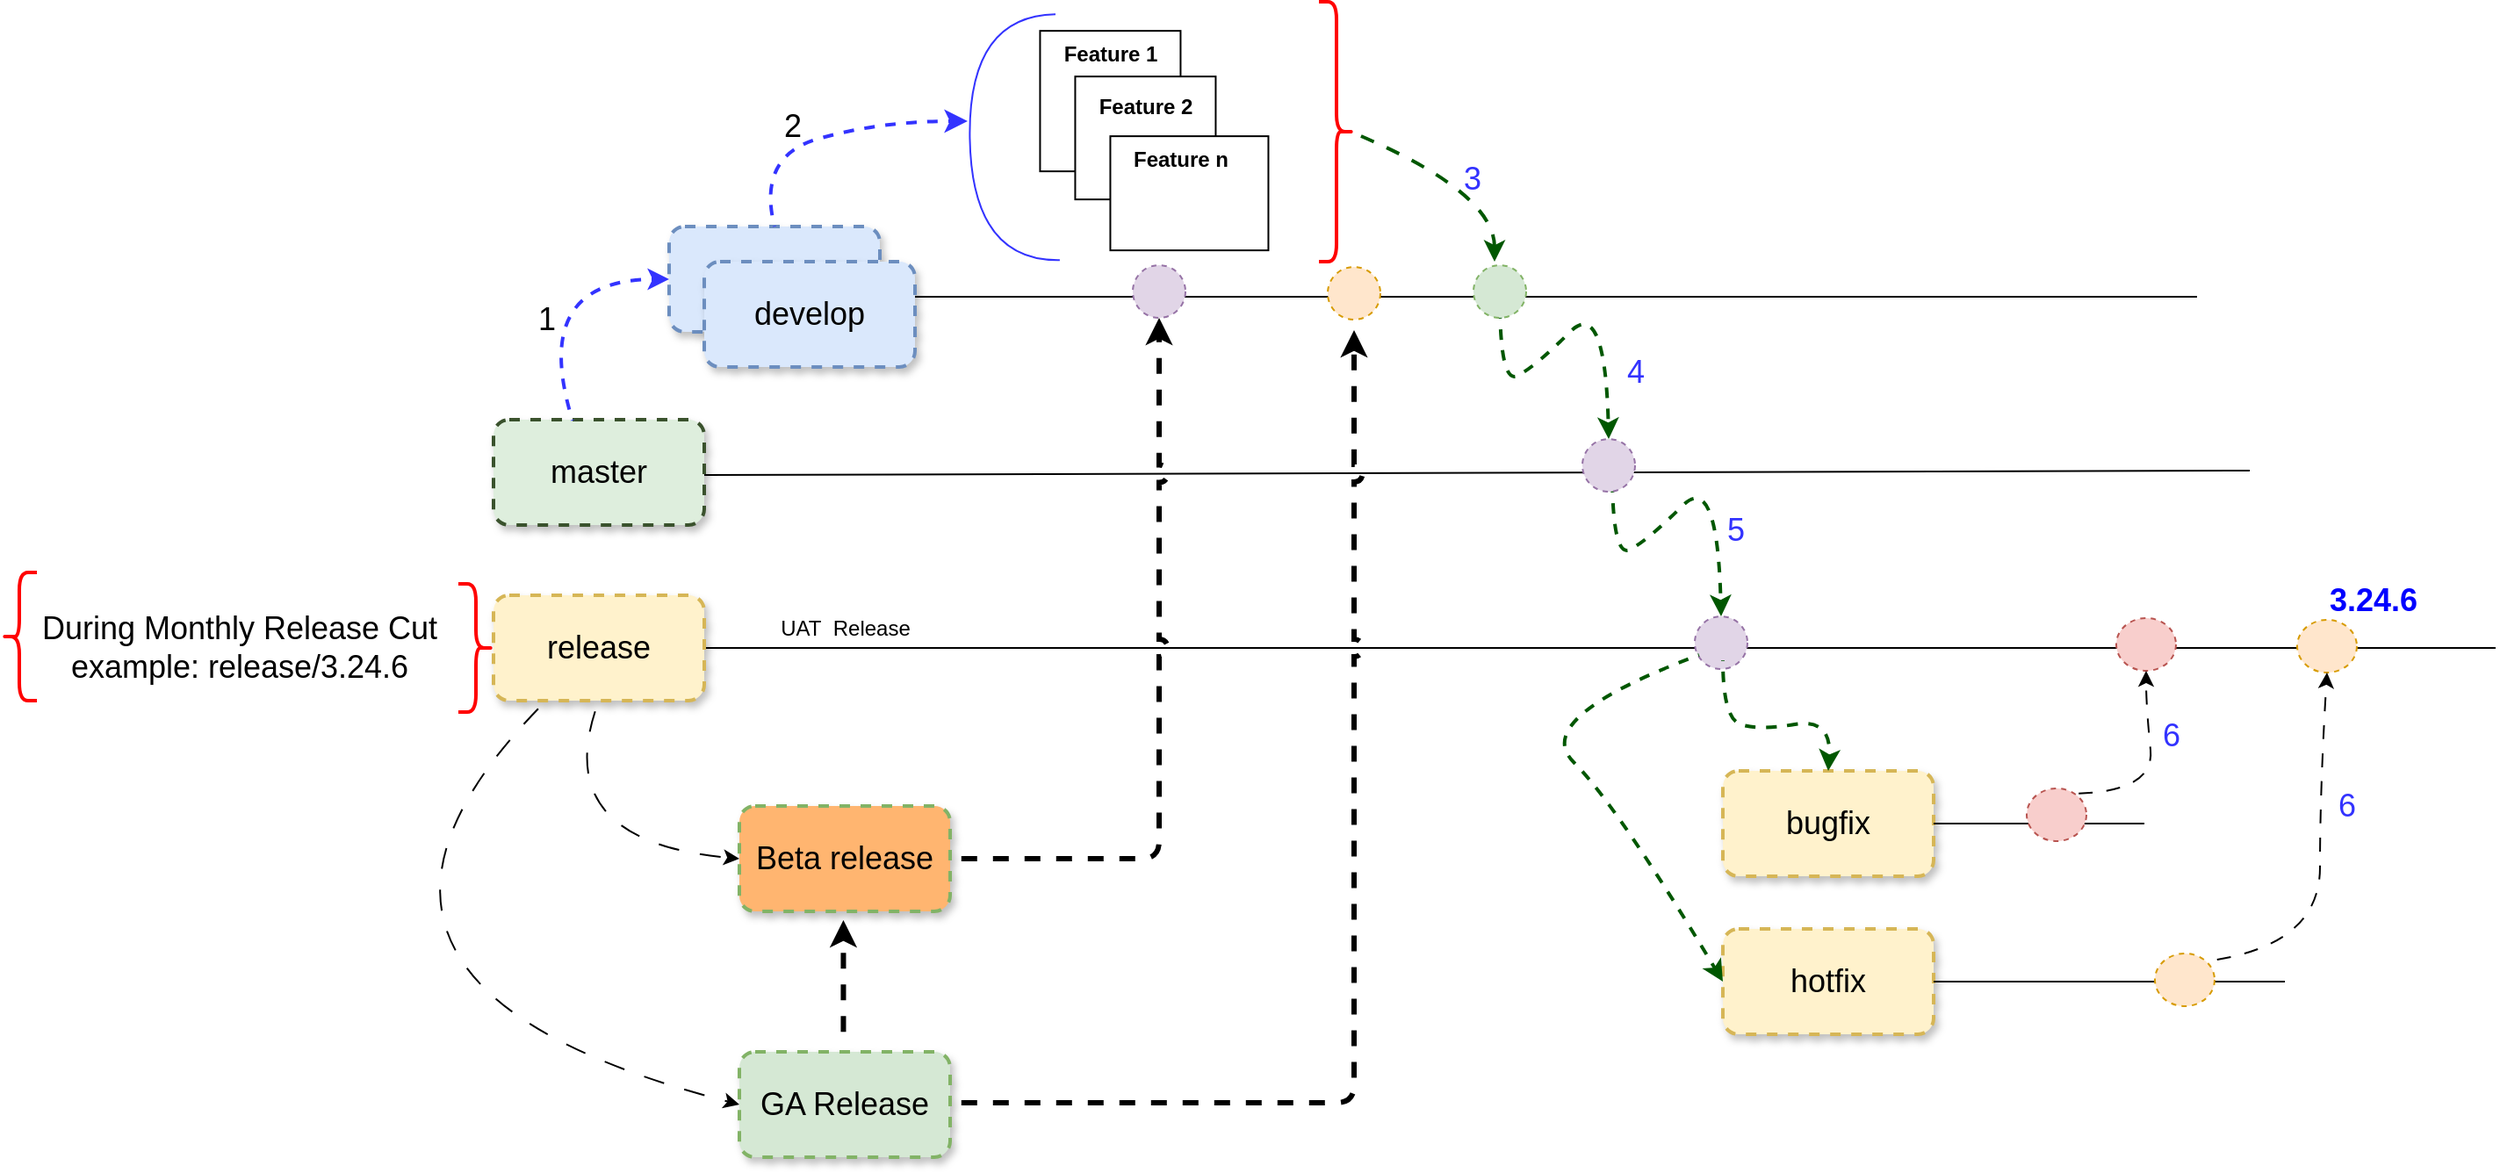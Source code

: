 <mxfile version="23.1.4" type="github">
  <diagram name="Page-1" id="rk_29sPEm_ESSDSYEcgJ">
    <mxGraphModel dx="1942" dy="875" grid="1" gridSize="10" guides="1" tooltips="1" connect="1" arrows="1" fold="1" page="0" pageScale="1" pageWidth="827" pageHeight="1169" math="0" shadow="0">
      <root>
        <mxCell id="0" />
        <mxCell id="1" parent="0" />
        <mxCell id="T65hzh6V71PTy8kjOZoc-1" value="&lt;font style=&quot;font-size: 18px;&quot;&gt;master&lt;/font&gt;" style="rounded=1;whiteSpace=wrap;html=1;fillColor=#deeedd;strokeColor=#3A522D;glass=0;shadow=1;dashed=1;strokeWidth=2;autosize=0;comic=0;" parent="1" vertex="1">
          <mxGeometry x="100" y="250" width="120" height="60" as="geometry" />
        </mxCell>
        <mxCell id="T65hzh6V71PTy8kjOZoc-2" value="&lt;font style=&quot;font-size: 18px;&quot;&gt;develop&lt;/font&gt;" style="rounded=1;whiteSpace=wrap;html=1;fillColor=#dae8fc;strokeColor=#6c8ebf;glass=0;shadow=1;dashed=1;strokeWidth=2;autosize=0;comic=0;" parent="1" vertex="1">
          <mxGeometry x="200" y="140" width="120" height="60" as="geometry" />
        </mxCell>
        <mxCell id="T65hzh6V71PTy8kjOZoc-3" value="" style="endArrow=none;html=1;rounded=0;" parent="1" edge="1">
          <mxGeometry width="50" height="50" relative="1" as="geometry">
            <mxPoint x="220" y="281.5" as="sourcePoint" />
            <mxPoint x="1100" y="279" as="targetPoint" />
          </mxGeometry>
        </mxCell>
        <mxCell id="T65hzh6V71PTy8kjOZoc-4" value="" style="curved=1;endArrow=classic;html=1;rounded=0;exitX=0.375;exitY=0.008;exitDx=0;exitDy=0;exitPerimeter=0;entryX=0;entryY=0.5;entryDx=0;entryDy=0;strokeColor=#3333FF;strokeWidth=2;dashed=1;flowAnimation=1;" parent="1" source="T65hzh6V71PTy8kjOZoc-1" target="T65hzh6V71PTy8kjOZoc-2" edge="1">
          <mxGeometry width="50" height="50" relative="1" as="geometry">
            <mxPoint x="220" y="230" as="sourcePoint" />
            <mxPoint x="270" y="180" as="targetPoint" />
            <Array as="points">
              <mxPoint x="120" y="170" />
            </Array>
          </mxGeometry>
        </mxCell>
        <mxCell id="T65hzh6V71PTy8kjOZoc-5" value="" style="curved=1;endArrow=classic;html=1;rounded=0;dashed=1;endSize=7;strokeWidth=2;strokeColor=#3333FF;exitX=0.5;exitY=0;exitDx=0;exitDy=0;flowAnimation=1;" parent="1" source="T65hzh6V71PTy8kjOZoc-2" edge="1">
          <mxGeometry width="50" height="50" relative="1" as="geometry">
            <mxPoint x="320" y="130" as="sourcePoint" />
            <mxPoint x="370" y="80" as="targetPoint" />
            <Array as="points">
              <mxPoint x="250" y="100" />
              <mxPoint x="320" y="80" />
            </Array>
          </mxGeometry>
        </mxCell>
        <mxCell id="T65hzh6V71PTy8kjOZoc-18" value="" style="group;rounded=0;glass=0;fillColor=none;" parent="1" vertex="1" connectable="0">
          <mxGeometry x="370.002" y="19.144" width="171.218" height="140.851" as="geometry" />
        </mxCell>
        <mxCell id="T65hzh6V71PTy8kjOZoc-12" value="" style="shape=requiredInterface;html=1;verticalLabelPosition=bottom;sketch=0;rotation=-181;strokeColor=#3333FF;" parent="T65hzh6V71PTy8kjOZoc-18" vertex="1">
          <mxGeometry x="1.218" y="0.426" width="50" height="140" as="geometry" />
        </mxCell>
        <mxCell id="T65hzh6V71PTy8kjOZoc-16" value="" style="group" parent="T65hzh6V71PTy8kjOZoc-18" vertex="1" connectable="0">
          <mxGeometry x="41.218" y="9.426" width="130" height="125" as="geometry" />
        </mxCell>
        <mxCell id="T65hzh6V71PTy8kjOZoc-6" value="" style="whiteSpace=wrap;html=1;aspect=fixed;rounded=0;" parent="T65hzh6V71PTy8kjOZoc-16" vertex="1">
          <mxGeometry width="80" height="80" as="geometry" />
        </mxCell>
        <mxCell id="T65hzh6V71PTy8kjOZoc-9" value="Feature 1" style="text;align=center;fontStyle=1;verticalAlign=middle;spacingLeft=3;spacingRight=3;strokeColor=none;rotatable=0;points=[[0,0.5],[1,0.5]];portConstraint=eastwest;html=1;" parent="T65hzh6V71PTy8kjOZoc-16" vertex="1">
          <mxGeometry width="80" height="26" as="geometry" />
        </mxCell>
        <mxCell id="T65hzh6V71PTy8kjOZoc-14" value="" style="group" parent="T65hzh6V71PTy8kjOZoc-16" vertex="1" connectable="0">
          <mxGeometry x="20" y="26" width="80" height="70" as="geometry" />
        </mxCell>
        <mxCell id="T65hzh6V71PTy8kjOZoc-7" value="" style="rounded=0;whiteSpace=wrap;html=1;" parent="T65hzh6V71PTy8kjOZoc-14" vertex="1">
          <mxGeometry width="80" height="70" as="geometry" />
        </mxCell>
        <mxCell id="T65hzh6V71PTy8kjOZoc-10" value="Feature 2" style="text;align=center;fontStyle=1;verticalAlign=middle;spacingLeft=3;spacingRight=3;strokeColor=none;rotatable=0;points=[[0,0.5],[1,0.5]];portConstraint=eastwest;html=1;" parent="T65hzh6V71PTy8kjOZoc-14" vertex="1">
          <mxGeometry y="4" width="80" height="26" as="geometry" />
        </mxCell>
        <mxCell id="T65hzh6V71PTy8kjOZoc-15" value="" style="group" parent="T65hzh6V71PTy8kjOZoc-16" vertex="1" connectable="0">
          <mxGeometry x="40" y="60" width="90" height="65" as="geometry" />
        </mxCell>
        <mxCell id="T65hzh6V71PTy8kjOZoc-8" value="" style="rounded=0;whiteSpace=wrap;html=1;" parent="T65hzh6V71PTy8kjOZoc-15" vertex="1">
          <mxGeometry width="90" height="65" as="geometry" />
        </mxCell>
        <mxCell id="T65hzh6V71PTy8kjOZoc-11" value="Feature n" style="text;align=center;fontStyle=1;verticalAlign=middle;spacingLeft=3;spacingRight=3;strokeColor=none;rotatable=0;points=[[0,0.5],[1,0.5]];portConstraint=eastwest;html=1;" parent="T65hzh6V71PTy8kjOZoc-15" vertex="1">
          <mxGeometry width="80" height="26" as="geometry" />
        </mxCell>
        <mxCell id="T65hzh6V71PTy8kjOZoc-19" value="" style="endArrow=none;html=1;rounded=0;" parent="1" edge="1">
          <mxGeometry width="50" height="50" relative="1" as="geometry">
            <mxPoint x="320" y="180" as="sourcePoint" />
            <mxPoint x="1070" y="180" as="targetPoint" />
          </mxGeometry>
        </mxCell>
        <mxCell id="T65hzh6V71PTy8kjOZoc-20" value="&lt;font style=&quot;font-size: 18px;&quot;&gt;1&lt;/font&gt;" style="text;html=1;align=center;verticalAlign=middle;resizable=0;points=[];autosize=1;strokeColor=none;fillColor=none;" parent="1" vertex="1">
          <mxGeometry x="115" y="173" width="30" height="40" as="geometry" />
        </mxCell>
        <mxCell id="T65hzh6V71PTy8kjOZoc-21" value="&lt;font style=&quot;font-size: 18px;&quot;&gt;2&lt;/font&gt;" style="text;html=1;align=center;verticalAlign=middle;resizable=0;points=[];autosize=1;strokeColor=none;fillColor=none;" parent="1" vertex="1">
          <mxGeometry x="255" y="63" width="30" height="40" as="geometry" />
        </mxCell>
        <mxCell id="T65hzh6V71PTy8kjOZoc-22" value="" style="shape=curlyBracket;whiteSpace=wrap;html=1;rounded=1;flipH=1;labelPosition=right;verticalLabelPosition=middle;align=left;verticalAlign=middle;strokeColor=#FF0000;strokeWidth=2;" parent="1" vertex="1">
          <mxGeometry x="570" y="12" width="20" height="148" as="geometry" />
        </mxCell>
        <mxCell id="T65hzh6V71PTy8kjOZoc-23" value="" style="curved=1;endArrow=classic;html=1;rounded=0;exitX=0.1;exitY=0.5;exitDx=0;exitDy=0;exitPerimeter=0;flowAnimation=1;strokeColor=#005700;strokeWidth=2;" parent="1" source="T65hzh6V71PTy8kjOZoc-22" edge="1">
          <mxGeometry width="50" height="50" relative="1" as="geometry">
            <mxPoint x="590" y="90" as="sourcePoint" />
            <mxPoint x="670" y="160" as="targetPoint" />
            <Array as="points">
              <mxPoint x="670" y="120" />
            </Array>
          </mxGeometry>
        </mxCell>
        <mxCell id="T65hzh6V71PTy8kjOZoc-24" value="&lt;font color=&quot;#3333ff&quot; style=&quot;font-size: 18px;&quot;&gt;3&lt;/font&gt;" style="text;html=1;align=center;verticalAlign=middle;resizable=0;points=[];autosize=1;strokeColor=none;fillColor=none;" parent="1" vertex="1">
          <mxGeometry x="642" y="93" width="30" height="40" as="geometry" />
        </mxCell>
        <mxCell id="T65hzh6V71PTy8kjOZoc-26" value="" style="curved=1;endArrow=classic;html=1;rounded=0;strokeColor=#005700;strokeWidth=2;dashed=1;flowAnimation=1;entryX=0.5;entryY=0;entryDx=0;entryDy=0;" parent="1" edge="1" target="9o7t1i7i6RkKRqJhFKIF-7">
          <mxGeometry width="50" height="50" relative="1" as="geometry">
            <mxPoint x="673" y="180" as="sourcePoint" />
            <mxPoint x="733" y="250" as="targetPoint" />
            <Array as="points">
              <mxPoint x="673" y="230" />
              <mxPoint x="693" y="220" />
              <mxPoint x="733" y="180" />
            </Array>
          </mxGeometry>
        </mxCell>
        <mxCell id="T65hzh6V71PTy8kjOZoc-27" value="&lt;font color=&quot;#3333ff&quot; style=&quot;font-size: 18px;&quot;&gt;4&lt;/font&gt;" style="text;html=1;align=center;verticalAlign=middle;resizable=0;points=[];autosize=1;strokeColor=none;fillColor=none;" parent="1" vertex="1">
          <mxGeometry x="735" y="203" width="30" height="40" as="geometry" />
        </mxCell>
        <mxCell id="T65hzh6V71PTy8kjOZoc-28" value="" style="curved=1;endArrow=classic;html=1;rounded=0;strokeColor=#005700;strokeWidth=2;dashed=1;flowAnimation=1;entryX=0.5;entryY=0;entryDx=0;entryDy=0;" parent="1" edge="1" target="9o7t1i7i6RkKRqJhFKIF-8">
          <mxGeometry width="50" height="50" relative="1" as="geometry">
            <mxPoint x="737" y="279" as="sourcePoint" />
            <mxPoint x="797" y="340" as="targetPoint" />
            <Array as="points">
              <mxPoint x="737" y="329" />
              <mxPoint x="757" y="319" />
              <mxPoint x="797" y="279" />
            </Array>
          </mxGeometry>
        </mxCell>
        <mxCell id="T65hzh6V71PTy8kjOZoc-29" value="" style="endArrow=none;html=1;rounded=0;exitX=1;exitY=0.5;exitDx=0;exitDy=0;" parent="1" source="T65hzh6V71PTy8kjOZoc-31" edge="1">
          <mxGeometry width="50" height="50" relative="1" as="geometry">
            <mxPoint x="240" y="380" as="sourcePoint" />
            <mxPoint x="1240" y="380" as="targetPoint" />
          </mxGeometry>
        </mxCell>
        <mxCell id="T65hzh6V71PTy8kjOZoc-30" value="&lt;font color=&quot;#3333ff&quot; style=&quot;font-size: 18px;&quot;&gt;5&lt;/font&gt;" style="text;html=1;align=center;verticalAlign=middle;resizable=0;points=[];autosize=1;strokeColor=none;fillColor=none;" parent="1" vertex="1">
          <mxGeometry x="792" y="293" width="30" height="40" as="geometry" />
        </mxCell>
        <mxCell id="T65hzh6V71PTy8kjOZoc-31" value="&lt;font style=&quot;font-size: 18px;&quot;&gt;release&lt;/font&gt;" style="rounded=1;whiteSpace=wrap;html=1;fillColor=#fff2cc;strokeColor=#d6b656;glass=0;shadow=1;dashed=1;strokeWidth=2;autosize=0;comic=0;" parent="1" vertex="1">
          <mxGeometry x="100" y="350" width="120" height="60" as="geometry" />
        </mxCell>
        <mxCell id="T65hzh6V71PTy8kjOZoc-34" value="UAT&amp;nbsp; Release" style="text;html=1;align=center;verticalAlign=middle;resizable=0;points=[];autosize=1;strokeColor=none;fillColor=none;" parent="1" vertex="1">
          <mxGeometry x="250" y="354" width="100" height="30" as="geometry" />
        </mxCell>
        <mxCell id="9o7t1i7i6RkKRqJhFKIF-1" value="" style="ellipse;whiteSpace=wrap;html=1;aspect=fixed;fillColor=#d5e8d4;strokeColor=#82b366;dashed=1;shadow=0;" vertex="1" parent="1">
          <mxGeometry x="658" y="162" width="30" height="30" as="geometry" />
        </mxCell>
        <mxCell id="9o7t1i7i6RkKRqJhFKIF-7" value="" style="ellipse;whiteSpace=wrap;html=1;aspect=fixed;fillColor=#e1d5e7;strokeColor=#9673a6;dashed=1;shadow=0;" vertex="1" parent="1">
          <mxGeometry x="720" y="261" width="30" height="30" as="geometry" />
        </mxCell>
        <mxCell id="9o7t1i7i6RkKRqJhFKIF-8" value="" style="ellipse;whiteSpace=wrap;html=1;aspect=fixed;fillColor=#e1d5e7;strokeColor=#9673a6;dashed=1;shadow=0;" vertex="1" parent="1">
          <mxGeometry x="784" y="362" width="30" height="30" as="geometry" />
        </mxCell>
        <mxCell id="9o7t1i7i6RkKRqJhFKIF-11" value="&lt;font style=&quot;font-size: 18px;&quot;&gt;bugfix&lt;/font&gt;" style="rounded=1;whiteSpace=wrap;html=1;fillColor=#fff2cc;strokeColor=#d6b656;glass=0;shadow=1;dashed=1;strokeWidth=2;autosize=0;comic=0;" vertex="1" parent="1">
          <mxGeometry x="800" y="450" width="120" height="60" as="geometry" />
        </mxCell>
        <mxCell id="9o7t1i7i6RkKRqJhFKIF-14" value="&lt;font style=&quot;font-size: 18px;&quot;&gt;hotfix&lt;/font&gt;" style="rounded=1;whiteSpace=wrap;html=1;fillColor=#fff2cc;strokeColor=#d6b656;glass=0;shadow=1;dashed=1;strokeWidth=2;autosize=0;comic=0;" vertex="1" parent="1">
          <mxGeometry x="800" y="540" width="120" height="60" as="geometry" />
        </mxCell>
        <mxCell id="9o7t1i7i6RkKRqJhFKIF-16" value="" style="curved=1;endArrow=classic;html=1;rounded=0;strokeColor=#005700;strokeWidth=2;dashed=1;flowAnimation=1;" edge="1" parent="1">
          <mxGeometry width="50" height="50" relative="1" as="geometry">
            <mxPoint x="800" y="387" as="sourcePoint" />
            <mxPoint x="860" y="450" as="targetPoint" />
            <Array as="points">
              <mxPoint x="800" y="420" />
              <mxPoint x="820" y="427" />
              <mxPoint x="862" y="420" />
            </Array>
          </mxGeometry>
        </mxCell>
        <mxCell id="9o7t1i7i6RkKRqJhFKIF-17" value="" style="curved=1;endArrow=classic;html=1;rounded=0;strokeColor=#005700;strokeWidth=2;dashed=1;flowAnimation=1;exitX=0;exitY=1;exitDx=0;exitDy=0;entryX=0;entryY=0.5;entryDx=0;entryDy=0;" edge="1" parent="1" target="9o7t1i7i6RkKRqJhFKIF-14">
          <mxGeometry width="50" height="50" relative="1" as="geometry">
            <mxPoint x="786.393" y="383.997" as="sourcePoint" />
            <mxPoint x="720" y="630" as="targetPoint" />
            <Array as="points">
              <mxPoint x="690" y="420" />
              <mxPoint x="740" y="470" />
            </Array>
          </mxGeometry>
        </mxCell>
        <mxCell id="9o7t1i7i6RkKRqJhFKIF-18" value="" style="endArrow=none;html=1;rounded=0;exitX=1;exitY=0.5;exitDx=0;exitDy=0;" edge="1" parent="1" source="9o7t1i7i6RkKRqJhFKIF-11">
          <mxGeometry width="50" height="50" relative="1" as="geometry">
            <mxPoint x="1020" y="460" as="sourcePoint" />
            <mxPoint x="1040" y="480" as="targetPoint" />
          </mxGeometry>
        </mxCell>
        <mxCell id="9o7t1i7i6RkKRqJhFKIF-19" value="" style="endArrow=none;html=1;rounded=0;" edge="1" parent="1">
          <mxGeometry width="50" height="50" relative="1" as="geometry">
            <mxPoint x="920" y="570" as="sourcePoint" />
            <mxPoint x="1120" y="570" as="targetPoint" />
          </mxGeometry>
        </mxCell>
        <mxCell id="9o7t1i7i6RkKRqJhFKIF-20" value="" style="ellipse;whiteSpace=wrap;html=1;aspect=fixed;fillColor=#f8cecc;strokeColor=#b85450;dashed=1;shadow=0;" vertex="1" parent="1">
          <mxGeometry x="1024" y="363" width="34" height="30" as="geometry" />
        </mxCell>
        <mxCell id="9o7t1i7i6RkKRqJhFKIF-21" value="" style="ellipse;whiteSpace=wrap;html=1;aspect=fixed;fillColor=#ffe6cc;strokeColor=#d79b00;dashed=1;shadow=0;" vertex="1" parent="1">
          <mxGeometry x="1127" y="364" width="34" height="30" as="geometry" />
        </mxCell>
        <mxCell id="9o7t1i7i6RkKRqJhFKIF-23" value="" style="ellipse;whiteSpace=wrap;html=1;aspect=fixed;fillColor=#f8cecc;strokeColor=#b85450;dashed=1;shadow=0;" vertex="1" parent="1">
          <mxGeometry x="973" y="460" width="34" height="30" as="geometry" />
        </mxCell>
        <mxCell id="9o7t1i7i6RkKRqJhFKIF-24" value="" style="ellipse;whiteSpace=wrap;html=1;aspect=fixed;fillColor=#ffe6cc;strokeColor=#d79b00;dashed=1;shadow=0;" vertex="1" parent="1">
          <mxGeometry x="1046" y="554" width="34" height="30" as="geometry" />
        </mxCell>
        <mxCell id="9o7t1i7i6RkKRqJhFKIF-25" value="" style="curved=1;endArrow=classic;html=1;rounded=0;entryX=0.5;entryY=1;entryDx=0;entryDy=0;flowAnimation=1;" edge="1" parent="1" target="9o7t1i7i6RkKRqJhFKIF-20">
          <mxGeometry width="50" height="50" relative="1" as="geometry">
            <mxPoint x="996" y="463" as="sourcePoint" />
            <mxPoint x="976" y="393" as="targetPoint" />
            <Array as="points">
              <mxPoint x="1046" y="463" />
              <mxPoint x="1041" y="413" />
            </Array>
          </mxGeometry>
        </mxCell>
        <mxCell id="9o7t1i7i6RkKRqJhFKIF-26" value="" style="curved=1;endArrow=classic;html=1;rounded=0;entryX=0.5;entryY=1;entryDx=0;entryDy=0;exitX=1;exitY=0;exitDx=0;exitDy=0;flowAnimation=1;" edge="1" parent="1" source="9o7t1i7i6RkKRqJhFKIF-24" target="9o7t1i7i6RkKRqJhFKIF-21">
          <mxGeometry width="50" height="50" relative="1" as="geometry">
            <mxPoint x="1066" y="554" as="sourcePoint" />
            <mxPoint x="1099" y="479" as="targetPoint" />
            <Array as="points">
              <mxPoint x="1140" y="550" />
              <mxPoint x="1140" y="460" />
            </Array>
          </mxGeometry>
        </mxCell>
        <mxCell id="9o7t1i7i6RkKRqJhFKIF-28" value="&lt;font color=&quot;#3333ff&quot; style=&quot;font-size: 18px;&quot;&gt;6&lt;/font&gt;" style="text;html=1;align=center;verticalAlign=middle;resizable=0;points=[];autosize=1;strokeColor=none;fillColor=none;" vertex="1" parent="1">
          <mxGeometry x="1040" y="410" width="30" height="40" as="geometry" />
        </mxCell>
        <mxCell id="9o7t1i7i6RkKRqJhFKIF-29" value="&lt;font color=&quot;#3333ff&quot; style=&quot;font-size: 18px;&quot;&gt;6&lt;/font&gt;" style="text;html=1;align=center;verticalAlign=middle;resizable=0;points=[];autosize=1;strokeColor=none;fillColor=none;" vertex="1" parent="1">
          <mxGeometry x="1140" y="450" width="30" height="40" as="geometry" />
        </mxCell>
        <mxCell id="9o7t1i7i6RkKRqJhFKIF-30" value="&lt;b&gt;&lt;font color=&quot;#0000ff&quot; style=&quot;font-size: 18px;&quot;&gt;3.24.6&lt;/font&gt;&lt;/b&gt;" style="text;html=1;align=center;verticalAlign=middle;resizable=0;points=[];autosize=1;strokeColor=none;fillColor=none;" vertex="1" parent="1">
          <mxGeometry x="1135" y="333" width="70" height="40" as="geometry" />
        </mxCell>
        <mxCell id="9o7t1i7i6RkKRqJhFKIF-32" value="" style="shape=curlyBracket;whiteSpace=wrap;html=1;rounded=1;flipH=1;labelPosition=right;verticalLabelPosition=middle;align=left;verticalAlign=middle;strokeColor=#FF0000;strokeWidth=2;size=0.5;" vertex="1" parent="1">
          <mxGeometry x="80" y="343.5" width="20" height="73" as="geometry" />
        </mxCell>
        <mxCell id="9o7t1i7i6RkKRqJhFKIF-33" value="&lt;font style=&quot;font-size: 18px;&quot;&gt;During Monthly Release Cut&lt;br&gt;example: release/3.24.6&lt;br&gt;&lt;/font&gt;" style="text;html=1;align=center;verticalAlign=middle;resizable=0;points=[];autosize=1;strokeColor=none;fillColor=none;" vertex="1" parent="1">
          <mxGeometry x="-170" y="350" width="250" height="60" as="geometry" />
        </mxCell>
        <mxCell id="9o7t1i7i6RkKRqJhFKIF-34" value="" style="shape=curlyBracket;whiteSpace=wrap;html=1;rounded=1;flipH=1;labelPosition=right;verticalLabelPosition=middle;align=left;verticalAlign=middle;strokeColor=#FF0000;strokeWidth=2;size=0.5;rotation=-180;" vertex="1" parent="1">
          <mxGeometry x="-180" y="337" width="20" height="73" as="geometry" />
        </mxCell>
        <mxCell id="9o7t1i7i6RkKRqJhFKIF-36" value="" style="curved=1;endArrow=classic;html=1;rounded=0;exitX=0.25;exitY=1;exitDx=0;exitDy=0;entryX=0;entryY=0.5;entryDx=0;entryDy=0;dashed=1;dashPattern=12 12;flowAnimation=1;" edge="1" parent="1" source="T65hzh6V71PTy8kjOZoc-31" target="9o7t1i7i6RkKRqJhFKIF-37">
          <mxGeometry width="50" height="50" relative="1" as="geometry">
            <mxPoint x="-90" y="554" as="sourcePoint" />
            <mxPoint x="-30" y="624" as="targetPoint" />
            <Array as="points">
              <mxPoint x="-30" y="570.5" />
            </Array>
          </mxGeometry>
        </mxCell>
        <mxCell id="9o7t1i7i6RkKRqJhFKIF-37" value="&lt;span style=&quot;font-size: 18px;&quot;&gt;GA Release&lt;/span&gt;" style="rounded=1;whiteSpace=wrap;html=1;fillColor=#d5e8d4;strokeColor=#82b366;glass=0;shadow=1;dashed=1;strokeWidth=2;autosize=0;comic=0;" vertex="1" parent="1">
          <mxGeometry x="240" y="610" width="120" height="60" as="geometry" />
        </mxCell>
        <mxCell id="9o7t1i7i6RkKRqJhFKIF-38" value="&lt;font style=&quot;font-size: 18px;&quot;&gt;develop&lt;/font&gt;" style="rounded=1;whiteSpace=wrap;html=1;fillColor=#dae8fc;strokeColor=#6c8ebf;glass=0;shadow=1;dashed=1;strokeWidth=2;autosize=0;comic=0;" vertex="1" parent="1">
          <mxGeometry x="220" y="160" width="120" height="60" as="geometry" />
        </mxCell>
        <mxCell id="9o7t1i7i6RkKRqJhFKIF-39" value="&lt;font style=&quot;font-size: 18px;&quot;&gt;Beta release&lt;/font&gt;" style="rounded=1;whiteSpace=wrap;html=1;fillColor=#FFB570;strokeColor=#82b366;glass=0;shadow=1;dashed=1;strokeWidth=2;autosize=0;comic=0;" vertex="1" parent="1">
          <mxGeometry x="240" y="470" width="120" height="60" as="geometry" />
        </mxCell>
        <mxCell id="9o7t1i7i6RkKRqJhFKIF-41" value="" style="endArrow=classic;html=1;rounded=0;curved=0;dashed=1;flowAnimation=1;strokeWidth=3;" edge="1" parent="1">
          <mxGeometry width="50" height="50" relative="1" as="geometry">
            <mxPoint x="299.23" y="605" as="sourcePoint" />
            <mxPoint x="299.23" y="535" as="targetPoint" />
          </mxGeometry>
        </mxCell>
        <mxCell id="9o7t1i7i6RkKRqJhFKIF-52" value="" style="endArrow=classic;html=1;rounded=1;strokeColor=default;edgeStyle=elbowEdgeStyle;elbow=vertical;jumpStyle=arc;strokeWidth=3;exitX=1;exitY=0.5;exitDx=0;exitDy=0;dashed=1;flowAnimation=1;endFill=1;" edge="1" parent="1">
          <mxGeometry width="50" height="50" relative="1" as="geometry">
            <mxPoint x="360" y="639" as="sourcePoint" />
            <mxPoint x="590" y="199" as="targetPoint" />
            <Array as="points">
              <mxPoint x="520" y="639" />
            </Array>
          </mxGeometry>
        </mxCell>
        <mxCell id="9o7t1i7i6RkKRqJhFKIF-55" value="" style="ellipse;whiteSpace=wrap;html=1;aspect=fixed;fillColor=#ffe6cc;strokeColor=#d79b00;dashed=1;shadow=0;" vertex="1" parent="1">
          <mxGeometry x="575" y="163" width="30" height="30" as="geometry" />
        </mxCell>
        <mxCell id="9o7t1i7i6RkKRqJhFKIF-56" value="" style="endArrow=classic;html=1;rounded=1;strokeColor=default;edgeStyle=elbowEdgeStyle;elbow=vertical;jumpStyle=arc;strokeWidth=3;dashed=1;flowAnimation=1;targetPerimeterSpacing=3;endFill=1;entryX=0.5;entryY=1;entryDx=0;entryDy=0;" edge="1" parent="1" target="9o7t1i7i6RkKRqJhFKIF-57">
          <mxGeometry width="50" height="50" relative="1" as="geometry">
            <mxPoint x="360" y="500" as="sourcePoint" />
            <mxPoint x="480" y="180" as="targetPoint" />
            <Array as="points">
              <mxPoint x="420" y="500" />
            </Array>
          </mxGeometry>
        </mxCell>
        <mxCell id="9o7t1i7i6RkKRqJhFKIF-57" value="" style="ellipse;whiteSpace=wrap;html=1;aspect=fixed;fillColor=#e1d5e7;strokeColor=#9673a6;dashed=1;shadow=0;" vertex="1" parent="1">
          <mxGeometry x="464" y="162" width="30" height="30" as="geometry" />
        </mxCell>
        <mxCell id="9o7t1i7i6RkKRqJhFKIF-59" value="" style="curved=1;endArrow=classic;html=1;rounded=0;entryX=0;entryY=0.5;entryDx=0;entryDy=0;exitX=0.5;exitY=1;exitDx=0;exitDy=0;dashed=1;dashPattern=12 12;flowAnimation=1;" edge="1" parent="1" source="T65hzh6V71PTy8kjOZoc-31" target="9o7t1i7i6RkKRqJhFKIF-39">
          <mxGeometry width="50" height="50" relative="1" as="geometry">
            <mxPoint x="150" y="420" as="sourcePoint" />
            <mxPoint x="250" y="650" as="targetPoint" />
            <Array as="points">
              <mxPoint x="130" y="490" />
            </Array>
          </mxGeometry>
        </mxCell>
      </root>
    </mxGraphModel>
  </diagram>
</mxfile>
